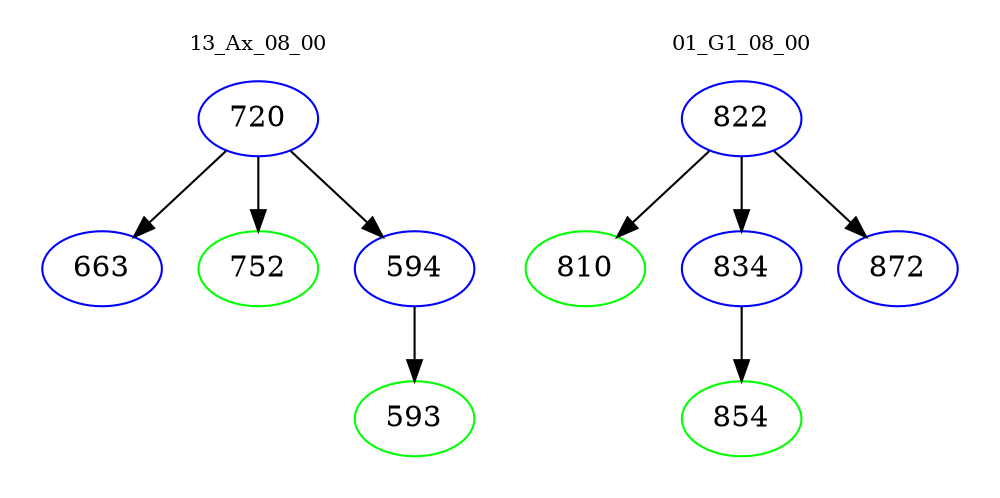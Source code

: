 digraph{
subgraph cluster_0 {
color = white
label = "13_Ax_08_00";
fontsize=10;
T0_720 [label="720", color="blue"]
T0_720 -> T0_663 [color="black"]
T0_663 [label="663", color="blue"]
T0_720 -> T0_752 [color="black"]
T0_752 [label="752", color="green"]
T0_720 -> T0_594 [color="black"]
T0_594 [label="594", color="blue"]
T0_594 -> T0_593 [color="black"]
T0_593 [label="593", color="green"]
}
subgraph cluster_1 {
color = white
label = "01_G1_08_00";
fontsize=10;
T1_822 [label="822", color="blue"]
T1_822 -> T1_810 [color="black"]
T1_810 [label="810", color="green"]
T1_822 -> T1_834 [color="black"]
T1_834 [label="834", color="blue"]
T1_834 -> T1_854 [color="black"]
T1_854 [label="854", color="green"]
T1_822 -> T1_872 [color="black"]
T1_872 [label="872", color="blue"]
}
}
